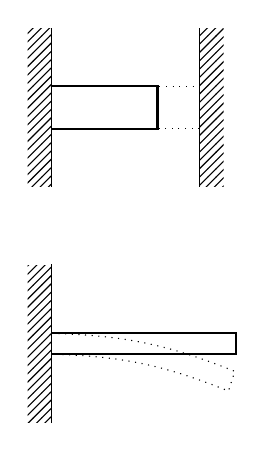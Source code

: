 \begin{tikzpicture}
    \tikzstyle{ground}=[fill,pattern=north east lines,draw=none,minimum width=0.75cm,minimum height=0.3cm]
    \tikzstyle{spring}=[thick,decorate,decoration={zigzag,pre length=0.3cm,post length=0.3cm,segment length=6}]

    \node (wall) [ground, rotate=-90, minimum width=2cm] {};
    \draw (wall.north east) -- (wall.north west); 

    \node (wall1) [ground, rotate=90, minimum width=2cm, yshift=-2.188cm] {};
    \draw (wall1.north east) -- (wall1.north west); 

    \draw [thick] (wall.150) -| (1.5,0) |- (wall.30);
    \draw [dotted] (wall1.150) -| (1.5,0) |- (wall1.30);

    \begin{scope}[yshift=-3cm]
        \node (wall) [ground, rotate=-90, minimum width=2cm] {};
        \draw (wall.north east) -- (wall.north west); 

        \draw [thick] (wall.130) -| (2.5,0) |- (wall.50);
        \draw [dotted] (wall.130) to [bend left=10] (2.48,-0.35) -- (2.4, -0.6) to [bend right=10] (wall.50);
    \end{scope}
\end{tikzpicture}